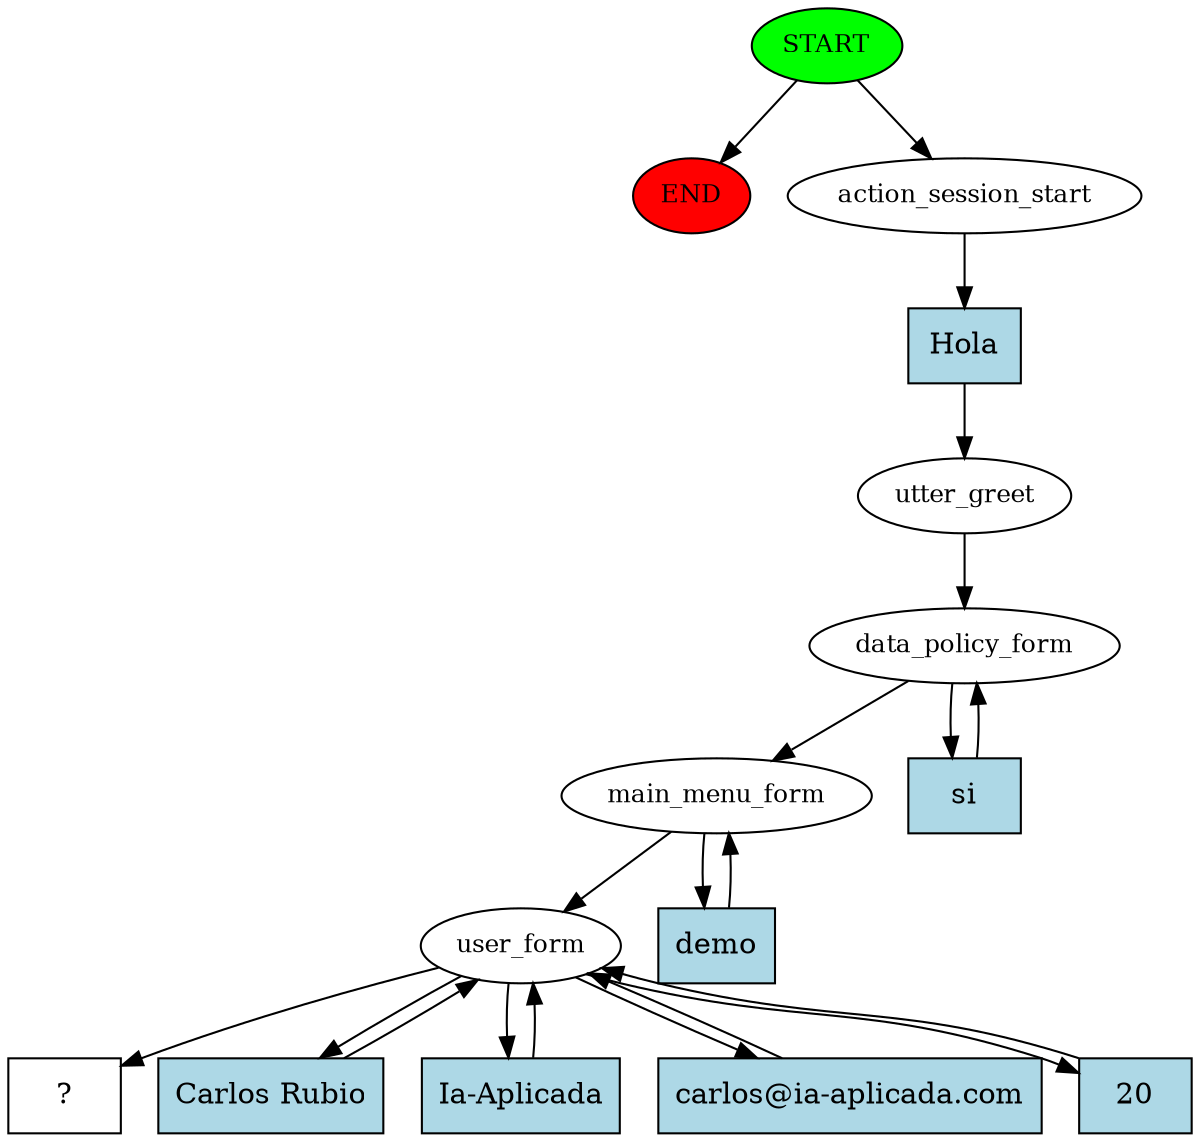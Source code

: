 digraph  {
0 [class="start active", fillcolor=green, fontsize=12, label=START, style=filled];
"-1" [class=end, fillcolor=red, fontsize=12, label=END, style=filled];
1 [class=active, fontsize=12, label=action_session_start];
2 [class=active, fontsize=12, label=utter_greet];
3 [class=active, fontsize=12, label=data_policy_form];
5 [class=active, fontsize=12, label=main_menu_form];
7 [class=active, fontsize=12, label=user_form];
12 [class="intent dashed active", label="  ?  ", shape=rect];
13 [class="intent active", fillcolor=lightblue, label=Hola, shape=rect, style=filled];
14 [class="intent active", fillcolor=lightblue, label=si, shape=rect, style=filled];
15 [class="intent active", fillcolor=lightblue, label=demo, shape=rect, style=filled];
16 [class="intent active", fillcolor=lightblue, label="Carlos Rubio", shape=rect, style=filled];
17 [class="intent active", fillcolor=lightblue, label="Ia-Aplicada", shape=rect, style=filled];
18 [class="intent active", fillcolor=lightblue, label="carlos@ia-aplicada.com", shape=rect, style=filled];
19 [class="intent active", fillcolor=lightblue, label=20, shape=rect, style=filled];
0 -> "-1"  [class="", key=NONE, label=""];
0 -> 1  [class=active, key=NONE, label=""];
1 -> 13  [class=active, key=0];
2 -> 3  [class=active, key=NONE, label=""];
3 -> 5  [class=active, key=NONE, label=""];
3 -> 14  [class=active, key=0];
5 -> 7  [class=active, key=NONE, label=""];
5 -> 15  [class=active, key=0];
7 -> 12  [class=active, key=NONE, label=""];
7 -> 16  [class=active, key=0];
7 -> 17  [class=active, key=0];
7 -> 18  [class=active, key=0];
7 -> 19  [class=active, key=0];
13 -> 2  [class=active, key=0];
14 -> 3  [class=active, key=0];
15 -> 5  [class=active, key=0];
16 -> 7  [class=active, key=0];
17 -> 7  [class=active, key=0];
18 -> 7  [class=active, key=0];
19 -> 7  [class=active, key=0];
}
